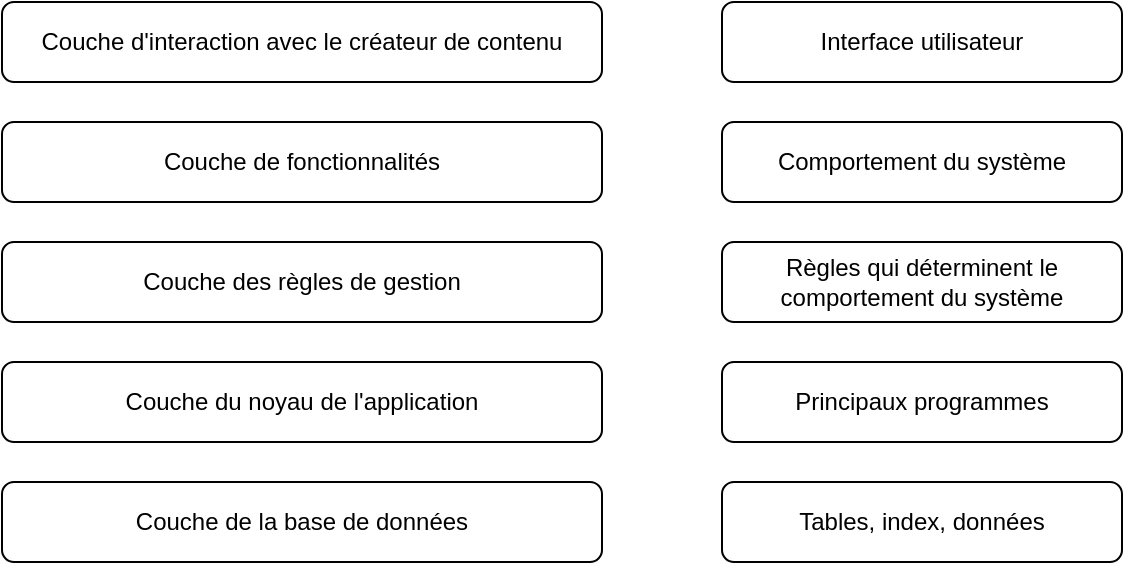 <mxfile version="20.5.3" type="github">
  <diagram id="J4lTsCqaWdvs94E4tDBU" name="Page-1">
    <mxGraphModel dx="1422" dy="724" grid="1" gridSize="10" guides="1" tooltips="1" connect="1" arrows="1" fold="1" page="1" pageScale="1" pageWidth="827" pageHeight="1169" math="0" shadow="0">
      <root>
        <mxCell id="0" />
        <mxCell id="1" parent="0" />
        <mxCell id="wo86FMuEZb9ytW6Cp0ga-1" value="Couche d&#39;interaction avec le créateur de contenu" style="rounded=1;whiteSpace=wrap;html=1;" vertex="1" parent="1">
          <mxGeometry x="40" y="120" width="300" height="40" as="geometry" />
        </mxCell>
        <mxCell id="wo86FMuEZb9ytW6Cp0ga-2" value="Couche de fonctionnalités" style="rounded=1;whiteSpace=wrap;html=1;" vertex="1" parent="1">
          <mxGeometry x="40" y="180" width="300" height="40" as="geometry" />
        </mxCell>
        <mxCell id="wo86FMuEZb9ytW6Cp0ga-3" value="Couche des règles de gestion" style="rounded=1;whiteSpace=wrap;html=1;" vertex="1" parent="1">
          <mxGeometry x="40" y="240" width="300" height="40" as="geometry" />
        </mxCell>
        <mxCell id="wo86FMuEZb9ytW6Cp0ga-4" value="Couche de la base de données" style="rounded=1;whiteSpace=wrap;html=1;" vertex="1" parent="1">
          <mxGeometry x="40" y="360" width="300" height="40" as="geometry" />
        </mxCell>
        <mxCell id="wo86FMuEZb9ytW6Cp0ga-5" value="Couche du noyau de l&#39;application" style="rounded=1;whiteSpace=wrap;html=1;" vertex="1" parent="1">
          <mxGeometry x="40" y="300" width="300" height="40" as="geometry" />
        </mxCell>
        <mxCell id="wo86FMuEZb9ytW6Cp0ga-6" value="Interface utilisateur" style="rounded=1;whiteSpace=wrap;html=1;" vertex="1" parent="1">
          <mxGeometry x="400" y="120" width="200" height="40" as="geometry" />
        </mxCell>
        <mxCell id="wo86FMuEZb9ytW6Cp0ga-7" value="Comportement du système" style="rounded=1;whiteSpace=wrap;html=1;" vertex="1" parent="1">
          <mxGeometry x="400" y="180" width="200" height="40" as="geometry" />
        </mxCell>
        <mxCell id="wo86FMuEZb9ytW6Cp0ga-8" value="Règles qui déterminent le comportement du système" style="rounded=1;whiteSpace=wrap;html=1;" vertex="1" parent="1">
          <mxGeometry x="400" y="240" width="200" height="40" as="geometry" />
        </mxCell>
        <mxCell id="wo86FMuEZb9ytW6Cp0ga-9" value="Principaux programmes" style="rounded=1;whiteSpace=wrap;html=1;" vertex="1" parent="1">
          <mxGeometry x="400" y="300" width="200" height="40" as="geometry" />
        </mxCell>
        <mxCell id="wo86FMuEZb9ytW6Cp0ga-10" value="Tables, index, données" style="rounded=1;whiteSpace=wrap;html=1;" vertex="1" parent="1">
          <mxGeometry x="400" y="360" width="200" height="40" as="geometry" />
        </mxCell>
      </root>
    </mxGraphModel>
  </diagram>
</mxfile>

